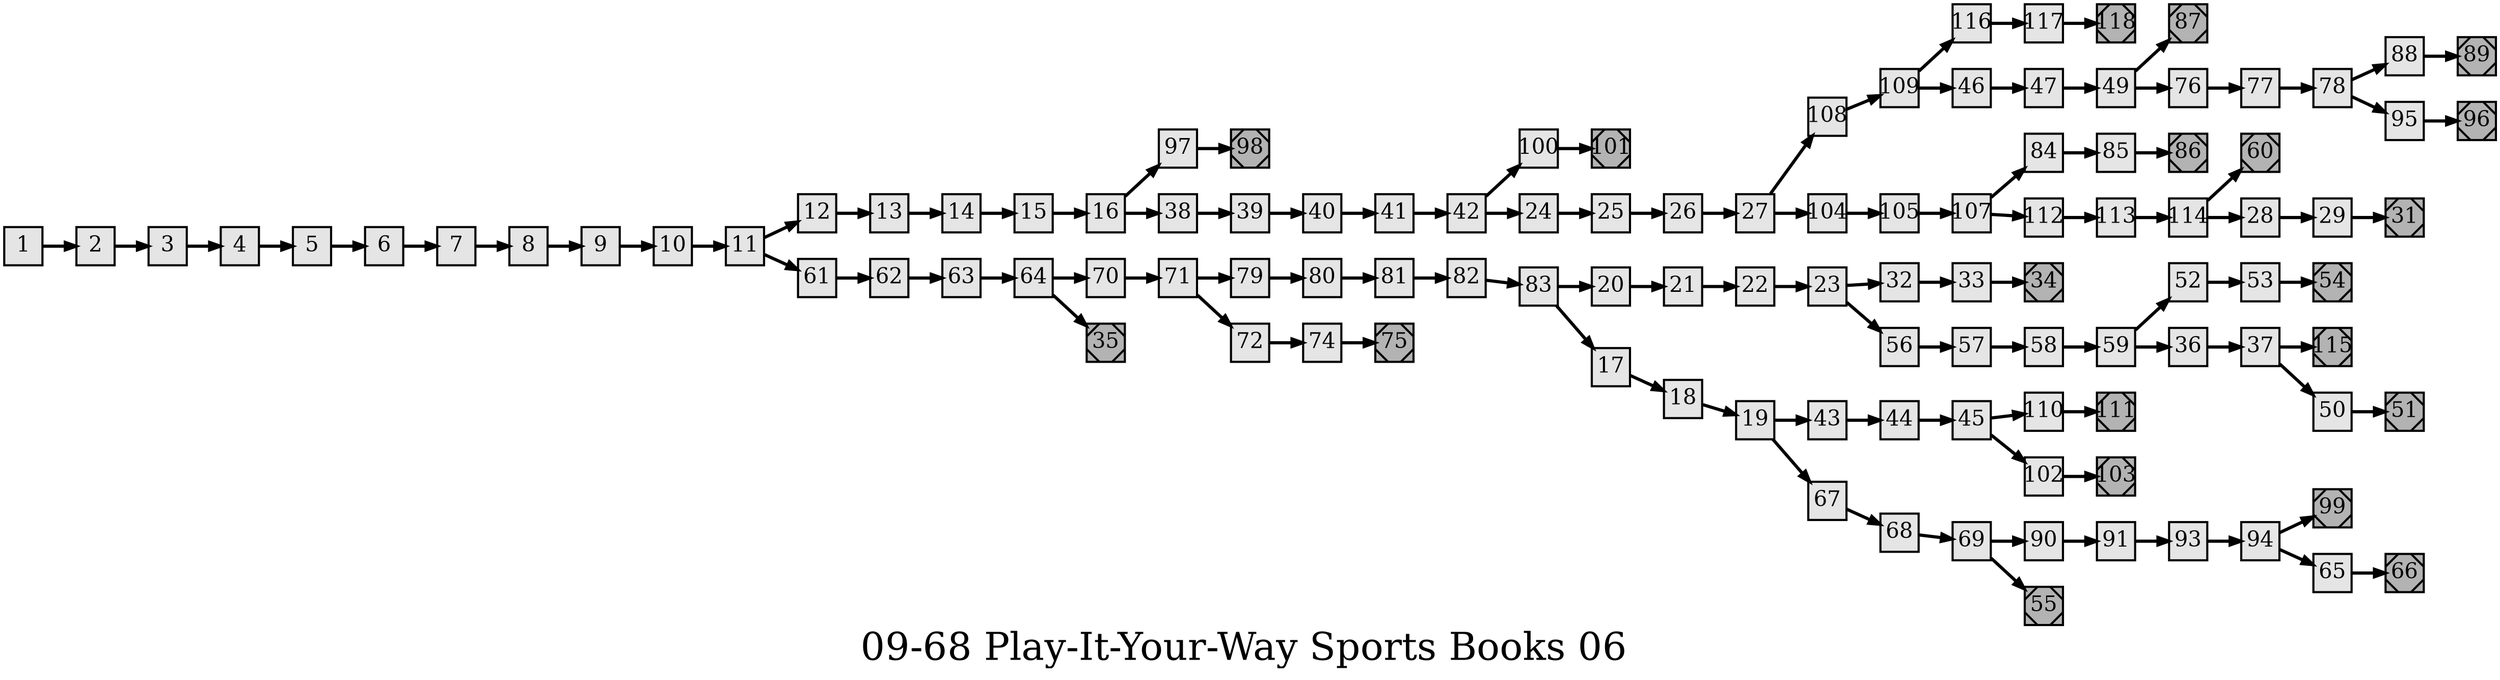 digraph g{
  graph [ label="09-68 Play-It-Your-Way Sports Books 06 " rankdir=LR, ordering=out, fontsize=36, nodesep="0.35", ranksep="0.45"];
  node  [shape=rect, penwidth=2, fontsize=20, style=filled, fillcolor=grey90, margin="0,0", labelfloat=true, regular=true, fixedsize=true];
  edge  [labelfloat=true, penwidth=3, fontsize=12];
  // ---;
  // group  : Katz;
  // id     : 09-68;
  // gbid   : 1893;
  // series : Play-It-Your-Way Sports Books;
  // title  : Defending Champions;
  // author : Mitch Gelman;
  // credit:;
  // - name : Jeremy Douglass;
  // role : encoder;
  // date : 2018-04-13;
  // render:;
  // - name   : small;
  // styles : gvStyles-small.txt;
  // engine : dot;
  // comment: >;
  
  // ---;
  
  // From | To | Label;
  
  1 -> 2;
  2 -> 3;
  3 -> 4;
  4 -> 5;
  5 -> 6;
  6 -> 7;
  7 -> 8;
  8 -> 9;
  9 -> 10;
  10 -> 11;
  11 -> 12;
  11 -> 61;
  12 -> 13;
  13 -> 14;
  14 -> 15;
  15 -> 16;
  16 -> 97;
  16 -> 38;
  17 -> 18;
  18 -> 19;
  19 -> 43;
  19 -> 67;
  20 -> 21;
  21 -> 22;
  22 -> 23;
  23 -> 32;
  23 -> 56;
  24 -> 25;
  25 -> 26;
  26 -> 27;
  27 -> 108;
  27 -> 104;
  28 -> 29;
  29 -> 31;
  31	[ xlabel="E", shape=Msquare, fontsize=20, fillcolor=grey70, xlabel="" ];
  32 -> 33;
  33 -> 34;
  34	[ xlabel="E", shape=Msquare, fontsize=20, fillcolor=grey70, xlabel="" ];
  35	[ xlabel="E", shape=Msquare, fontsize=20, fillcolor=grey70, xlabel="" ];
  36 -> 37;
  37 -> 115;
  37 -> 50;
  38 -> 39;
  39 -> 40;
  40 -> 41;
  41 -> 42;
  42 -> 100;
  42 -> 24;
  43 -> 44;
  44 -> 45;
  45 -> 110;
  45 -> 102;
  46 -> 47;
  47 -> 49;
  49 -> 87;
  49 -> 76;
  50 -> 51;
  51	[ xlabel="E", shape=Msquare, fontsize=20, fillcolor=grey70, xlabel="" ];
  52 -> 53;
  53 -> 54;
  54	[ xlabel="E", shape=Msquare, fontsize=20, fillcolor=grey70, xlabel="" ];
  55	[ xlabel="E", shape=Msquare, fontsize=20, fillcolor=grey70, xlabel="" ];
  56 -> 57;
  57 -> 58;
  58 -> 59;
  59 -> 52;
  59 -> 36;
  60	[ xlabel="E", shape=Msquare, fontsize=20, fillcolor=grey70, xlabel="" ];
  61 -> 62;
  62 -> 63;
  63 -> 64;
  64 -> 70;
  64 -> 35;
  65 -> 66;
  66	[ xlabel="E", shape=Msquare, fontsize=20, fillcolor=grey70, xlabel="" ];
  67 -> 68;
  68 -> 69;
  69 -> 90;
  69 -> 55;
  70 -> 71;
  71 -> 79;
  71 -> 72;
  72 -> 74;
  74 -> 75;
  75	[ xlabel="E", shape=Msquare, fontsize=20, fillcolor=grey70, xlabel="" ];
  76 -> 77;
  77 -> 78;
  78 -> 88;
  78 -> 95;
  79 -> 80;
  80 -> 81;
  81 -> 82;
  82 -> 83;
  83 -> 20;
  83 -> 17;
  84 -> 85;
  85 -> 86;
  86	[ xlabel="E", shape=Msquare, fontsize=20, fillcolor=grey70, xlabel="" ];
  87	[ xlabel="E", shape=Msquare, fontsize=20, fillcolor=grey70, xlabel="" ];
  88 -> 89;
  89	[ xlabel="E", shape=Msquare, fontsize=20, fillcolor=grey70, xlabel="" ];
  90 -> 91;
  91 -> 93;
  93 -> 94;
  94 -> 99;
  94 -> 65;
  95 -> 96;
  96	[ xlabel="E", shape=Msquare, fontsize=20, fillcolor=grey70, xlabel="" ];
  97 -> 98;
  98	[ xlabel="E", shape=Msquare, fontsize=20, fillcolor=grey70, xlabel="" ];
  99	[ xlabel="E", shape=Msquare, fontsize=20, fillcolor=grey70, xlabel="" ];
  100 -> 101;
  101	[ xlabel="E", shape=Msquare, fontsize=20, fillcolor=grey70, xlabel="" ];
  102 -> 103;
  103	[ xlabel="E", shape=Msquare, fontsize=20, fillcolor=grey70, xlabel="" ];
  104 -> 105;
  105 -> 107;
  107 -> 84;
  107 -> 112;
  108 -> 109;
  109 -> 116;
  109 -> 46;
  110 -> 111;
  111	[ xlabel="E", shape=Msquare, fontsize=20, fillcolor=grey70, xlabel="" ];
  112 -> 113;
  113 -> 114;
  114 -> 60;
  114 -> 28;
  115	[ xlabel="E", shape=Msquare, fontsize=20, fillcolor=grey70, xlabel="" ];
  116 -> 117;
  117 -> 118;
  118	[ xlabel="E", shape=Msquare, fontsize=20, fillcolor=grey70, xlabel="" ];
}

